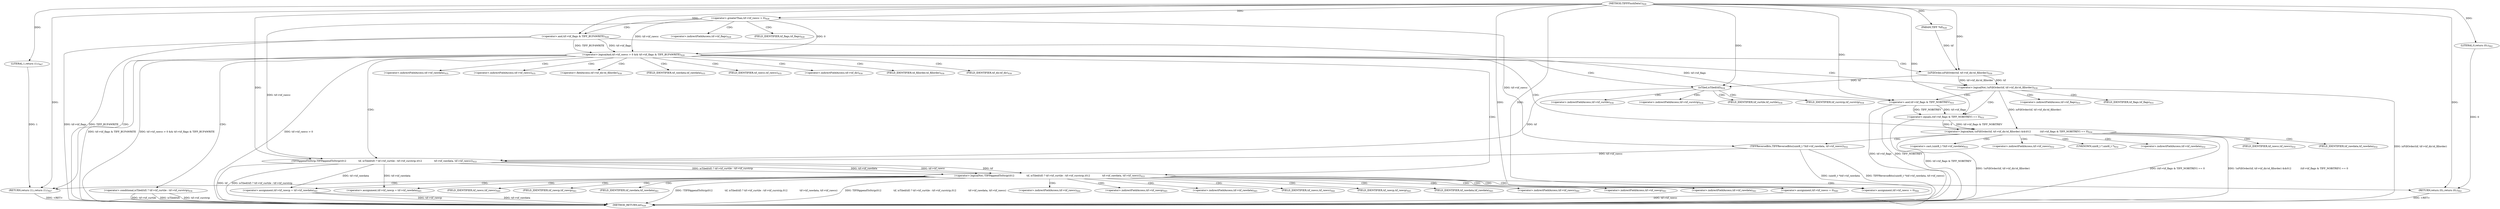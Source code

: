 digraph "TIFFFlushData1" {  
"33040" [label = <(METHOD,TIFFFlushData1)<SUB>926</SUB>> ]
"33131" [label = <(METHOD_RETURN,int)<SUB>926</SUB>> ]
"33041" [label = <(PARAM,TIFF *tif)<SUB>926</SUB>> ]
"33129" [label = <(RETURN,return (1);,return (1);)<SUB>947</SUB>> ]
"33044" [label = <(&lt;operator&gt;.logicalAnd,tif-&gt;tif_rawcc &gt; 0 &amp;&amp; tif-&gt;tif_flags &amp; TIFF_BUF4WRITE)<SUB>928</SUB>> ]
"33130" [label = <(LITERAL,1,return (1);)<SUB>947</SUB>> ]
"33117" [label = <(&lt;operator&gt;.assignment,tif-&gt;tif_rawcc = 0)<SUB>944</SUB>> ]
"33122" [label = <(&lt;operator&gt;.assignment,tif-&gt;tif_rawcp = tif-&gt;tif_rawdata)<SUB>945</SUB>> ]
"33045" [label = <(&lt;operator&gt;.greaterThan,tif-&gt;tif_rawcc &gt; 0)<SUB>928</SUB>> ]
"33050" [label = <(&lt;operator&gt;.and,tif-&gt;tif_flags &amp; TIFF_BUF4WRITE)<SUB>928</SUB>> ]
"33057" [label = <(&lt;operator&gt;.logicalAnd,!isFillOrder(tif, tif-&gt;tif_dir.td_fillorder) &amp;&amp;\012            (tif-&gt;tif_flags &amp; TIFF_NOBITREV) == 0)<SUB>930</SUB>> ]
"33084" [label = <(&lt;operator&gt;.logicalNot,!TIFFAppendToStrip(\012                tif, isTiled(tif) ? tif-&gt;tif_curtile : tif-&gt;tif_curstrip,\012                tif-&gt;tif_rawdata, tif-&gt;tif_rawcc))<SUB>933</SUB>> ]
"33074" [label = <(TIFFReverseBits,TIFFReverseBits((uint8_t *)tif-&gt;tif_rawdata, tif-&gt;tif_rawcc))<SUB>932</SUB>> ]
"33103" [label = <(&lt;operator&gt;.assignment,tif-&gt;tif_rawcc = 0)<SUB>940</SUB>> ]
"33108" [label = <(&lt;operator&gt;.assignment,tif-&gt;tif_rawcp = tif-&gt;tif_rawdata)<SUB>941</SUB>> ]
"33115" [label = <(RETURN,return (0);,return (0);)<SUB>942</SUB>> ]
"33058" [label = <(&lt;operator&gt;.logicalNot,!isFillOrder(tif, tif-&gt;tif_dir.td_fillorder))<SUB>930</SUB>> ]
"33066" [label = <(&lt;operator&gt;.equals,(tif-&gt;tif_flags &amp; TIFF_NOBITREV) == 0)<SUB>931</SUB>> ]
"33085" [label = <(TIFFAppendToStrip,TIFFAppendToStrip(\012                tif, isTiled(tif) ? tif-&gt;tif_curtile : tif-&gt;tif_curstrip,\012                tif-&gt;tif_rawdata, tif-&gt;tif_rawcc))<SUB>933</SUB>> ]
"33116" [label = <(LITERAL,0,return (0);)<SUB>942</SUB>> ]
"33059" [label = <(isFillOrder,isFillOrder(tif, tif-&gt;tif_dir.td_fillorder))<SUB>930</SUB>> ]
"33067" [label = <(&lt;operator&gt;.and,tif-&gt;tif_flags &amp; TIFF_NOBITREV)<SUB>931</SUB>> ]
"33087" [label = <(&lt;operator&gt;.conditional,isTiled(tif) ? tif-&gt;tif_curtile : tif-&gt;tif_curstrip)<SUB>934</SUB>> ]
"33088" [label = <(isTiled,isTiled(tif))<SUB>934</SUB>> ]
"33051" [label = <(&lt;operator&gt;.indirectFieldAccess,tif-&gt;tif_flags)<SUB>928</SUB>> ]
"33118" [label = <(&lt;operator&gt;.indirectFieldAccess,tif-&gt;tif_rawcc)<SUB>944</SUB>> ]
"33123" [label = <(&lt;operator&gt;.indirectFieldAccess,tif-&gt;tif_rawcp)<SUB>945</SUB>> ]
"33126" [label = <(&lt;operator&gt;.indirectFieldAccess,tif-&gt;tif_rawdata)<SUB>945</SUB>> ]
"33053" [label = <(FIELD_IDENTIFIER,tif_flags,tif_flags)<SUB>928</SUB>> ]
"33120" [label = <(FIELD_IDENTIFIER,tif_rawcc,tif_rawcc)<SUB>944</SUB>> ]
"33125" [label = <(FIELD_IDENTIFIER,tif_rawcp,tif_rawcp)<SUB>945</SUB>> ]
"33128" [label = <(FIELD_IDENTIFIER,tif_rawdata,tif_rawdata)<SUB>945</SUB>> ]
"33075" [label = <(&lt;operator&gt;.cast,(uint8_t *)tif-&gt;tif_rawdata)<SUB>932</SUB>> ]
"33080" [label = <(&lt;operator&gt;.indirectFieldAccess,tif-&gt;tif_rawcc)<SUB>932</SUB>> ]
"33096" [label = <(&lt;operator&gt;.indirectFieldAccess,tif-&gt;tif_rawdata)<SUB>935</SUB>> ]
"33099" [label = <(&lt;operator&gt;.indirectFieldAccess,tif-&gt;tif_rawcc)<SUB>935</SUB>> ]
"33104" [label = <(&lt;operator&gt;.indirectFieldAccess,tif-&gt;tif_rawcc)<SUB>940</SUB>> ]
"33109" [label = <(&lt;operator&gt;.indirectFieldAccess,tif-&gt;tif_rawcp)<SUB>941</SUB>> ]
"33112" [label = <(&lt;operator&gt;.indirectFieldAccess,tif-&gt;tif_rawdata)<SUB>941</SUB>> ]
"33061" [label = <(&lt;operator&gt;.fieldAccess,tif-&gt;tif_dir.td_fillorder)<SUB>930</SUB>> ]
"33068" [label = <(&lt;operator&gt;.indirectFieldAccess,tif-&gt;tif_flags)<SUB>931</SUB>> ]
"33076" [label = <(UNKNOWN,uint8_t *,uint8_t *)<SUB>932</SUB>> ]
"33077" [label = <(&lt;operator&gt;.indirectFieldAccess,tif-&gt;tif_rawdata)<SUB>932</SUB>> ]
"33082" [label = <(FIELD_IDENTIFIER,tif_rawcc,tif_rawcc)<SUB>932</SUB>> ]
"33090" [label = <(&lt;operator&gt;.indirectFieldAccess,tif-&gt;tif_curtile)<SUB>934</SUB>> ]
"33093" [label = <(&lt;operator&gt;.indirectFieldAccess,tif-&gt;tif_curstrip)<SUB>934</SUB>> ]
"33098" [label = <(FIELD_IDENTIFIER,tif_rawdata,tif_rawdata)<SUB>935</SUB>> ]
"33101" [label = <(FIELD_IDENTIFIER,tif_rawcc,tif_rawcc)<SUB>935</SUB>> ]
"33106" [label = <(FIELD_IDENTIFIER,tif_rawcc,tif_rawcc)<SUB>940</SUB>> ]
"33111" [label = <(FIELD_IDENTIFIER,tif_rawcp,tif_rawcp)<SUB>941</SUB>> ]
"33114" [label = <(FIELD_IDENTIFIER,tif_rawdata,tif_rawdata)<SUB>941</SUB>> ]
"33062" [label = <(&lt;operator&gt;.indirectFieldAccess,tif-&gt;tif_dir)<SUB>930</SUB>> ]
"33065" [label = <(FIELD_IDENTIFIER,td_fillorder,td_fillorder)<SUB>930</SUB>> ]
"33070" [label = <(FIELD_IDENTIFIER,tif_flags,tif_flags)<SUB>931</SUB>> ]
"33079" [label = <(FIELD_IDENTIFIER,tif_rawdata,tif_rawdata)<SUB>932</SUB>> ]
"33092" [label = <(FIELD_IDENTIFIER,tif_curtile,tif_curtile)<SUB>934</SUB>> ]
"33095" [label = <(FIELD_IDENTIFIER,tif_curstrip,tif_curstrip)<SUB>934</SUB>> ]
"33064" [label = <(FIELD_IDENTIFIER,tif_dir,tif_dir)<SUB>930</SUB>> ]
  "33115" -> "33131"  [ label = "DDG: &lt;RET&gt;"] 
  "33129" -> "33131"  [ label = "DDG: &lt;RET&gt;"] 
  "33044" -> "33131"  [ label = "DDG: tif-&gt;tif_rawcc &gt; 0"] 
  "33050" -> "33131"  [ label = "DDG: tif-&gt;tif_flags"] 
  "33044" -> "33131"  [ label = "DDG: tif-&gt;tif_flags &amp; TIFF_BUF4WRITE"] 
  "33044" -> "33131"  [ label = "DDG: tif-&gt;tif_rawcc &gt; 0 &amp;&amp; tif-&gt;tif_flags &amp; TIFF_BUF4WRITE"] 
  "33058" -> "33131"  [ label = "DDG: isFillOrder(tif, tif-&gt;tif_dir.td_fillorder)"] 
  "33057" -> "33131"  [ label = "DDG: !isFillOrder(tif, tif-&gt;tif_dir.td_fillorder)"] 
  "33067" -> "33131"  [ label = "DDG: tif-&gt;tif_flags"] 
  "33066" -> "33131"  [ label = "DDG: tif-&gt;tif_flags &amp; TIFF_NOBITREV"] 
  "33057" -> "33131"  [ label = "DDG: (tif-&gt;tif_flags &amp; TIFF_NOBITREV) == 0"] 
  "33057" -> "33131"  [ label = "DDG: !isFillOrder(tif, tif-&gt;tif_dir.td_fillorder) &amp;&amp;\012            (tif-&gt;tif_flags &amp; TIFF_NOBITREV) == 0"] 
  "33074" -> "33131"  [ label = "DDG: (uint8_t *)tif-&gt;tif_rawdata"] 
  "33074" -> "33131"  [ label = "DDG: TIFFReverseBits((uint8_t *)tif-&gt;tif_rawdata, tif-&gt;tif_rawcc)"] 
  "33085" -> "33131"  [ label = "DDG: tif"] 
  "33087" -> "33131"  [ label = "DDG: isTiled(tif)"] 
  "33087" -> "33131"  [ label = "DDG: tif-&gt;tif_curstrip"] 
  "33087" -> "33131"  [ label = "DDG: tif-&gt;tif_curtile"] 
  "33085" -> "33131"  [ label = "DDG: isTiled(tif) ? tif-&gt;tif_curtile : tif-&gt;tif_curstrip"] 
  "33084" -> "33131"  [ label = "DDG: TIFFAppendToStrip(\012                tif, isTiled(tif) ? tif-&gt;tif_curtile : tif-&gt;tif_curstrip,\012                tif-&gt;tif_rawdata, tif-&gt;tif_rawcc)"] 
  "33084" -> "33131"  [ label = "DDG: !TIFFAppendToStrip(\012                tif, isTiled(tif) ? tif-&gt;tif_curtile : tif-&gt;tif_curstrip,\012                tif-&gt;tif_rawdata, tif-&gt;tif_rawcc)"] 
  "33103" -> "33131"  [ label = "DDG: tif-&gt;tif_rawcc"] 
  "33108" -> "33131"  [ label = "DDG: tif-&gt;tif_rawcp"] 
  "33108" -> "33131"  [ label = "DDG: tif-&gt;tif_rawdata"] 
  "33067" -> "33131"  [ label = "DDG: TIFF_NOBITREV"] 
  "33050" -> "33131"  [ label = "DDG: TIFF_BUF4WRITE"] 
  "33040" -> "33041"  [ label = "DDG: "] 
  "33130" -> "33129"  [ label = "DDG: 1"] 
  "33040" -> "33129"  [ label = "DDG: "] 
  "33040" -> "33130"  [ label = "DDG: "] 
  "33045" -> "33044"  [ label = "DDG: tif-&gt;tif_rawcc"] 
  "33045" -> "33044"  [ label = "DDG: 0"] 
  "33050" -> "33044"  [ label = "DDG: tif-&gt;tif_flags"] 
  "33050" -> "33044"  [ label = "DDG: TIFF_BUF4WRITE"] 
  "33040" -> "33117"  [ label = "DDG: "] 
  "33085" -> "33122"  [ label = "DDG: tif-&gt;tif_rawdata"] 
  "33040" -> "33045"  [ label = "DDG: "] 
  "33040" -> "33050"  [ label = "DDG: "] 
  "33058" -> "33057"  [ label = "DDG: isFillOrder(tif, tif-&gt;tif_dir.td_fillorder)"] 
  "33066" -> "33057"  [ label = "DDG: tif-&gt;tif_flags &amp; TIFF_NOBITREV"] 
  "33066" -> "33057"  [ label = "DDG: 0"] 
  "33085" -> "33084"  [ label = "DDG: tif"] 
  "33085" -> "33084"  [ label = "DDG: isTiled(tif) ? tif-&gt;tif_curtile : tif-&gt;tif_curstrip"] 
  "33085" -> "33084"  [ label = "DDG: tif-&gt;tif_rawdata"] 
  "33085" -> "33084"  [ label = "DDG: tif-&gt;tif_rawcc"] 
  "33040" -> "33103"  [ label = "DDG: "] 
  "33085" -> "33108"  [ label = "DDG: tif-&gt;tif_rawdata"] 
  "33116" -> "33115"  [ label = "DDG: 0"] 
  "33040" -> "33115"  [ label = "DDG: "] 
  "33059" -> "33058"  [ label = "DDG: tif"] 
  "33059" -> "33058"  [ label = "DDG: tif-&gt;tif_dir.td_fillorder"] 
  "33067" -> "33066"  [ label = "DDG: tif-&gt;tif_flags"] 
  "33067" -> "33066"  [ label = "DDG: TIFF_NOBITREV"] 
  "33040" -> "33066"  [ label = "DDG: "] 
  "33045" -> "33074"  [ label = "DDG: tif-&gt;tif_rawcc"] 
  "33088" -> "33085"  [ label = "DDG: tif"] 
  "33040" -> "33085"  [ label = "DDG: "] 
  "33045" -> "33085"  [ label = "DDG: tif-&gt;tif_rawcc"] 
  "33074" -> "33085"  [ label = "DDG: tif-&gt;tif_rawcc"] 
  "33040" -> "33116"  [ label = "DDG: "] 
  "33041" -> "33059"  [ label = "DDG: tif"] 
  "33040" -> "33059"  [ label = "DDG: "] 
  "33050" -> "33067"  [ label = "DDG: tif-&gt;tif_flags"] 
  "33040" -> "33067"  [ label = "DDG: "] 
  "33059" -> "33088"  [ label = "DDG: tif"] 
  "33040" -> "33088"  [ label = "DDG: "] 
  "33044" -> "33057"  [ label = "CDG: "] 
  "33044" -> "33062"  [ label = "CDG: "] 
  "33044" -> "33129"  [ label = "CDG: "] 
  "33044" -> "33084"  [ label = "CDG: "] 
  "33044" -> "33101"  [ label = "CDG: "] 
  "33044" -> "33099"  [ label = "CDG: "] 
  "33044" -> "33065"  [ label = "CDG: "] 
  "33044" -> "33061"  [ label = "CDG: "] 
  "33044" -> "33098"  [ label = "CDG: "] 
  "33044" -> "33059"  [ label = "CDG: "] 
  "33044" -> "33085"  [ label = "CDG: "] 
  "33044" -> "33058"  [ label = "CDG: "] 
  "33044" -> "33096"  [ label = "CDG: "] 
  "33044" -> "33064"  [ label = "CDG: "] 
  "33044" -> "33088"  [ label = "CDG: "] 
  "33044" -> "33087"  [ label = "CDG: "] 
  "33045" -> "33053"  [ label = "CDG: "] 
  "33045" -> "33050"  [ label = "CDG: "] 
  "33045" -> "33051"  [ label = "CDG: "] 
  "33057" -> "33082"  [ label = "CDG: "] 
  "33057" -> "33074"  [ label = "CDG: "] 
  "33057" -> "33080"  [ label = "CDG: "] 
  "33057" -> "33077"  [ label = "CDG: "] 
  "33057" -> "33076"  [ label = "CDG: "] 
  "33057" -> "33079"  [ label = "CDG: "] 
  "33057" -> "33075"  [ label = "CDG: "] 
  "33084" -> "33128"  [ label = "CDG: "] 
  "33084" -> "33114"  [ label = "CDG: "] 
  "33084" -> "33109"  [ label = "CDG: "] 
  "33084" -> "33104"  [ label = "CDG: "] 
  "33084" -> "33118"  [ label = "CDG: "] 
  "33084" -> "33129"  [ label = "CDG: "] 
  "33084" -> "33108"  [ label = "CDG: "] 
  "33084" -> "33112"  [ label = "CDG: "] 
  "33084" -> "33106"  [ label = "CDG: "] 
  "33084" -> "33123"  [ label = "CDG: "] 
  "33084" -> "33103"  [ label = "CDG: "] 
  "33084" -> "33115"  [ label = "CDG: "] 
  "33084" -> "33111"  [ label = "CDG: "] 
  "33084" -> "33125"  [ label = "CDG: "] 
  "33084" -> "33120"  [ label = "CDG: "] 
  "33084" -> "33117"  [ label = "CDG: "] 
  "33084" -> "33122"  [ label = "CDG: "] 
  "33084" -> "33126"  [ label = "CDG: "] 
  "33058" -> "33067"  [ label = "CDG: "] 
  "33058" -> "33066"  [ label = "CDG: "] 
  "33058" -> "33068"  [ label = "CDG: "] 
  "33058" -> "33070"  [ label = "CDG: "] 
  "33088" -> "33093"  [ label = "CDG: "] 
  "33088" -> "33090"  [ label = "CDG: "] 
  "33088" -> "33095"  [ label = "CDG: "] 
  "33088" -> "33092"  [ label = "CDG: "] 
}
